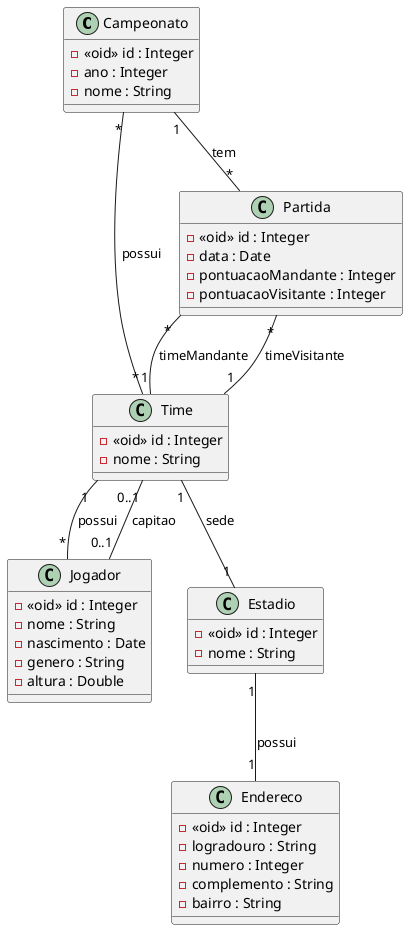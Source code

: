 @startuml
'https://plantuml.com/class-diagram

class Campeonato {
	- <<oid>> id : Integer
    - ano : Integer
    - nome : String
}

class Jogador {
	- <<oid>> id : Integer
    - nome : String
    - nascimento : Date
    - genero : String
    - altura : Double
}

class Time {
	- <<oid>> id : Integer
	- nome : String
}

class Partida {
	- <<oid>> id : Integer
    - data : Date
    - pontuacaoMandante : Integer
    - pontuacaoVisitante : Integer
}

class Estadio {
	- <<oid>> id : Integer
    - nome : String
}

class Endereco {
	- <<oid>> id : Integer
    - logradouro : String
    - numero : Integer
    - complemento : String
    - bairro : String
}

Partida "*" -- "1" Time : timeMandante
Partida "*" -- "1" Time : timeVisitante
Campeonato "1" -- "*" Partida : tem
Campeonato "*" -- "*" Time : possui
Estadio "1" -- "1" Endereco : possui
Time "1" -- "1" Estadio : sede
Time "1" -- "*" Jogador : possui
Time "0..1" -- "0..1" Jogador : capitao

@enduml